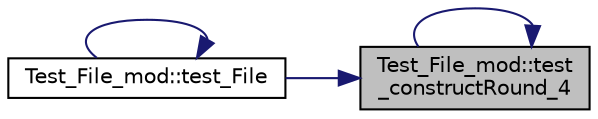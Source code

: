 digraph "Test_File_mod::test_constructRound_4"
{
 // LATEX_PDF_SIZE
  edge [fontname="Helvetica",fontsize="10",labelfontname="Helvetica",labelfontsize="10"];
  node [fontname="Helvetica",fontsize="10",shape=record];
  rankdir="RL";
  Node1 [label="Test_File_mod::test\l_constructRound_4",height=0.2,width=0.4,color="black", fillcolor="grey75", style="filled", fontcolor="black",tooltip=" "];
  Node1 -> Node1 [dir="back",color="midnightblue",fontsize="10",style="solid",fontname="Helvetica"];
  Node1 -> Node2 [dir="back",color="midnightblue",fontsize="10",style="solid",fontname="Helvetica"];
  Node2 [label="Test_File_mod::test_File",height=0.2,width=0.4,color="black", fillcolor="white", style="filled",URL="$namespaceTest__File__mod.html#ad6243957e6e404e9749db50a2979b90c",tooltip=" "];
  Node2 -> Node2 [dir="back",color="midnightblue",fontsize="10",style="solid",fontname="Helvetica"];
}
